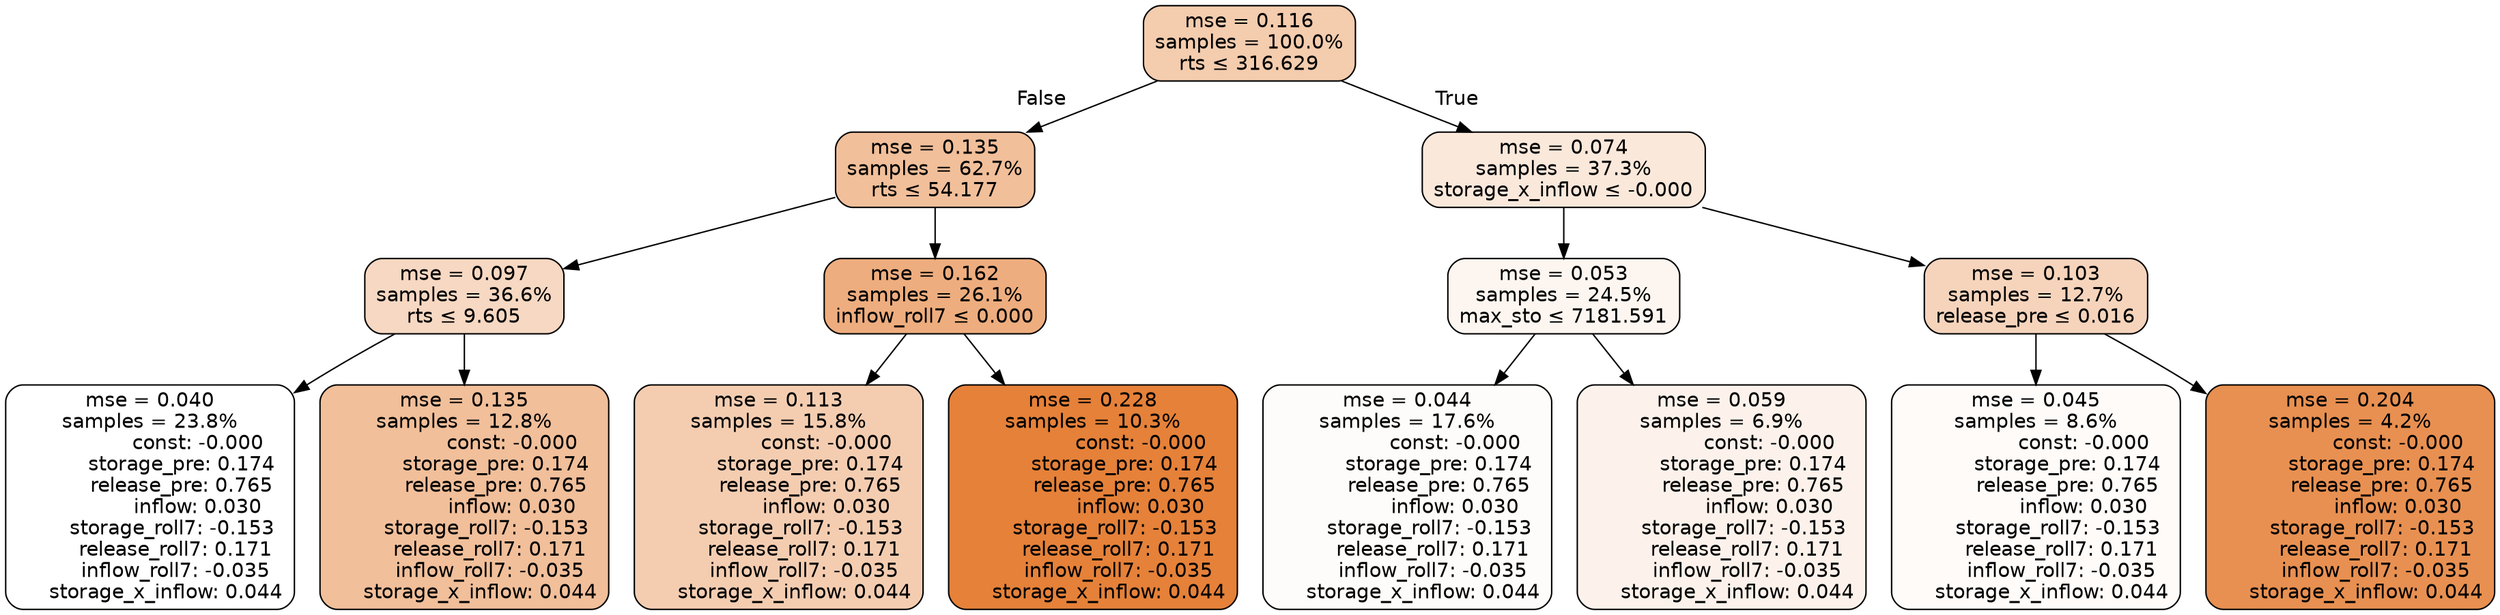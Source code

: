 digraph tree {
node [shape=rectangle, style="filled, rounded", color="black", fontname=helvetica] ;
edge [fontname=helvetica] ;
	"0" [label="mse = 0.116
samples = 100.0%
rts &le; 316.629", fillcolor="#f4ccae"]
	"1" [label="mse = 0.135
samples = 62.7%
rts &le; 54.177", fillcolor="#f1bf9a"]
	"2" [label="mse = 0.097
samples = 36.6%
rts &le; 9.605", fillcolor="#f7d8c2"]
	"3" [label="mse = 0.040
samples = 23.8%
               const: -0.000
          storage_pre: 0.174
          release_pre: 0.765
               inflow: 0.030
       storage_roll7: -0.153
        release_roll7: 0.171
        inflow_roll7: -0.035
     storage_x_inflow: 0.044", fillcolor="#ffffff"]
	"4" [label="mse = 0.135
samples = 12.8%
               const: -0.000
          storage_pre: 0.174
          release_pre: 0.765
               inflow: 0.030
       storage_roll7: -0.153
        release_roll7: 0.171
        inflow_roll7: -0.035
     storage_x_inflow: 0.044", fillcolor="#f1bf9a"]
	"5" [label="mse = 0.162
samples = 26.1%
inflow_roll7 &le; 0.000", fillcolor="#eead7e"]
	"6" [label="mse = 0.113
samples = 15.8%
               const: -0.000
          storage_pre: 0.174
          release_pre: 0.765
               inflow: 0.030
       storage_roll7: -0.153
        release_roll7: 0.171
        inflow_roll7: -0.035
     storage_x_inflow: 0.044", fillcolor="#f4cdb1"]
	"7" [label="mse = 0.228
samples = 10.3%
               const: -0.000
          storage_pre: 0.174
          release_pre: 0.765
               inflow: 0.030
       storage_roll7: -0.153
        release_roll7: 0.171
        inflow_roll7: -0.035
     storage_x_inflow: 0.044", fillcolor="#e58139"]
	"8" [label="mse = 0.074
samples = 37.3%
storage_x_inflow &le; -0.000", fillcolor="#fae8db"]
	"9" [label="mse = 0.053
samples = 24.5%
max_sto &le; 7181.591", fillcolor="#fdf6f0"]
	"10" [label="mse = 0.044
samples = 17.6%
               const: -0.000
          storage_pre: 0.174
          release_pre: 0.765
               inflow: 0.030
       storage_roll7: -0.153
        release_roll7: 0.171
        inflow_roll7: -0.035
     storage_x_inflow: 0.044", fillcolor="#fefcfa"]
	"11" [label="mse = 0.059
samples = 6.9%
               const: -0.000
          storage_pre: 0.174
          release_pre: 0.765
               inflow: 0.030
       storage_roll7: -0.153
        release_roll7: 0.171
        inflow_roll7: -0.035
     storage_x_inflow: 0.044", fillcolor="#fcf2eb"]
	"12" [label="mse = 0.103
samples = 12.7%
release_pre &le; 0.016", fillcolor="#f6d4bc"]
	"13" [label="mse = 0.045
samples = 8.6%
               const: -0.000
          storage_pre: 0.174
          release_pre: 0.765
               inflow: 0.030
       storage_roll7: -0.153
        release_roll7: 0.171
        inflow_roll7: -0.035
     storage_x_inflow: 0.044", fillcolor="#fefbf9"]
	"14" [label="mse = 0.204
samples = 4.2%
               const: -0.000
          storage_pre: 0.174
          release_pre: 0.765
               inflow: 0.030
       storage_roll7: -0.153
        release_roll7: 0.171
        inflow_roll7: -0.035
     storage_x_inflow: 0.044", fillcolor="#e89051"]

	"0" -> "1" [labeldistance=2.5, labelangle=45, headlabel="False"]
	"1" -> "2"
	"2" -> "3"
	"2" -> "4"
	"1" -> "5"
	"5" -> "6"
	"5" -> "7"
	"0" -> "8" [labeldistance=2.5, labelangle=-45, headlabel="True"]
	"8" -> "9"
	"9" -> "10"
	"9" -> "11"
	"8" -> "12"
	"12" -> "13"
	"12" -> "14"
}
